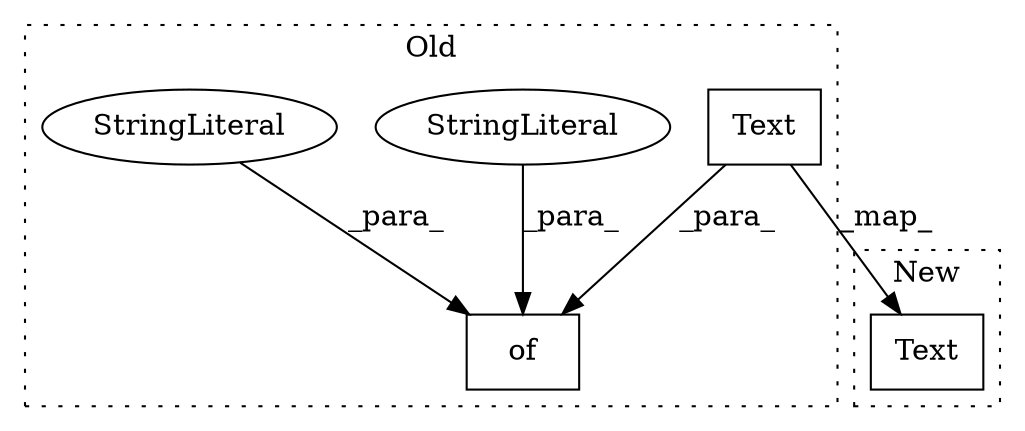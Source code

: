 digraph G {
subgraph cluster0 {
1 [label="Text" a="32" s="2456" l="6" shape="box"];
3 [label="of" a="32" s="2406,2800" l="3,1" shape="box"];
4 [label="StringLiteral" a="45" s="2695" l="17" shape="ellipse"];
5 [label="StringLiteral" a="45" s="2509" l="17" shape="ellipse"];
label = "Old";
style="dotted";
}
subgraph cluster1 {
2 [label="Text" a="32" s="4411" l="6" shape="box"];
label = "New";
style="dotted";
}
1 -> 2 [label="_map_"];
1 -> 3 [label="_para_"];
4 -> 3 [label="_para_"];
5 -> 3 [label="_para_"];
}